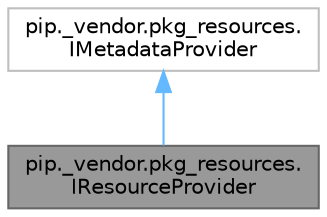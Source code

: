 digraph "pip._vendor.pkg_resources.IResourceProvider"
{
 // LATEX_PDF_SIZE
  bgcolor="transparent";
  edge [fontname=Helvetica,fontsize=10,labelfontname=Helvetica,labelfontsize=10];
  node [fontname=Helvetica,fontsize=10,shape=box,height=0.2,width=0.4];
  Node1 [id="Node000001",label="pip._vendor.pkg_resources.\lIResourceProvider",height=0.2,width=0.4,color="gray40", fillcolor="grey60", style="filled", fontcolor="black",tooltip=" "];
  Node2 -> Node1 [id="edge1_Node000001_Node000002",dir="back",color="steelblue1",style="solid",tooltip=" "];
  Node2 [id="Node000002",label="pip._vendor.pkg_resources.\lIMetadataProvider",height=0.2,width=0.4,color="grey75", fillcolor="white", style="filled",URL="$d6/d17/classpip_1_1__vendor_1_1pkg__resources_1_1IMetadataProvider.html",tooltip=" "];
}
